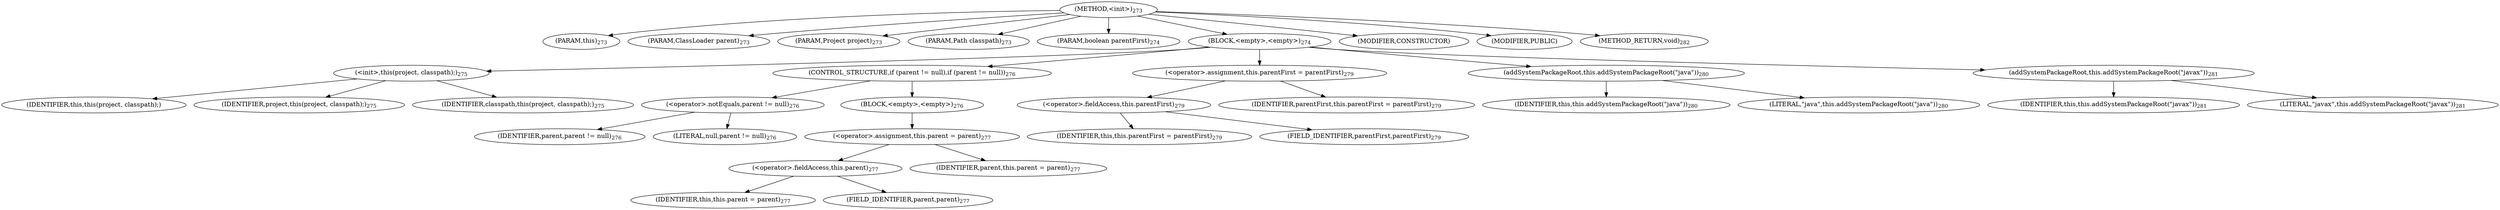 digraph "&lt;init&gt;" {  
"441" [label = <(METHOD,&lt;init&gt;)<SUB>273</SUB>> ]
"36" [label = <(PARAM,this)<SUB>273</SUB>> ]
"442" [label = <(PARAM,ClassLoader parent)<SUB>273</SUB>> ]
"443" [label = <(PARAM,Project project)<SUB>273</SUB>> ]
"444" [label = <(PARAM,Path classpath)<SUB>273</SUB>> ]
"445" [label = <(PARAM,boolean parentFirst)<SUB>274</SUB>> ]
"446" [label = <(BLOCK,&lt;empty&gt;,&lt;empty&gt;)<SUB>274</SUB>> ]
"447" [label = <(&lt;init&gt;,this(project, classpath);)<SUB>275</SUB>> ]
"35" [label = <(IDENTIFIER,this,this(project, classpath);)> ]
"448" [label = <(IDENTIFIER,project,this(project, classpath);)<SUB>275</SUB>> ]
"449" [label = <(IDENTIFIER,classpath,this(project, classpath);)<SUB>275</SUB>> ]
"450" [label = <(CONTROL_STRUCTURE,if (parent != null),if (parent != null))<SUB>276</SUB>> ]
"451" [label = <(&lt;operator&gt;.notEquals,parent != null)<SUB>276</SUB>> ]
"452" [label = <(IDENTIFIER,parent,parent != null)<SUB>276</SUB>> ]
"453" [label = <(LITERAL,null,parent != null)<SUB>276</SUB>> ]
"454" [label = <(BLOCK,&lt;empty&gt;,&lt;empty&gt;)<SUB>276</SUB>> ]
"455" [label = <(&lt;operator&gt;.assignment,this.parent = parent)<SUB>277</SUB>> ]
"456" [label = <(&lt;operator&gt;.fieldAccess,this.parent)<SUB>277</SUB>> ]
"37" [label = <(IDENTIFIER,this,this.parent = parent)<SUB>277</SUB>> ]
"457" [label = <(FIELD_IDENTIFIER,parent,parent)<SUB>277</SUB>> ]
"458" [label = <(IDENTIFIER,parent,this.parent = parent)<SUB>277</SUB>> ]
"459" [label = <(&lt;operator&gt;.assignment,this.parentFirst = parentFirst)<SUB>279</SUB>> ]
"460" [label = <(&lt;operator&gt;.fieldAccess,this.parentFirst)<SUB>279</SUB>> ]
"38" [label = <(IDENTIFIER,this,this.parentFirst = parentFirst)<SUB>279</SUB>> ]
"461" [label = <(FIELD_IDENTIFIER,parentFirst,parentFirst)<SUB>279</SUB>> ]
"462" [label = <(IDENTIFIER,parentFirst,this.parentFirst = parentFirst)<SUB>279</SUB>> ]
"463" [label = <(addSystemPackageRoot,this.addSystemPackageRoot(&quot;java&quot;))<SUB>280</SUB>> ]
"39" [label = <(IDENTIFIER,this,this.addSystemPackageRoot(&quot;java&quot;))<SUB>280</SUB>> ]
"464" [label = <(LITERAL,&quot;java&quot;,this.addSystemPackageRoot(&quot;java&quot;))<SUB>280</SUB>> ]
"465" [label = <(addSystemPackageRoot,this.addSystemPackageRoot(&quot;javax&quot;))<SUB>281</SUB>> ]
"40" [label = <(IDENTIFIER,this,this.addSystemPackageRoot(&quot;javax&quot;))<SUB>281</SUB>> ]
"466" [label = <(LITERAL,&quot;javax&quot;,this.addSystemPackageRoot(&quot;javax&quot;))<SUB>281</SUB>> ]
"467" [label = <(MODIFIER,CONSTRUCTOR)> ]
"468" [label = <(MODIFIER,PUBLIC)> ]
"469" [label = <(METHOD_RETURN,void)<SUB>282</SUB>> ]
  "441" -> "36" 
  "441" -> "442" 
  "441" -> "443" 
  "441" -> "444" 
  "441" -> "445" 
  "441" -> "446" 
  "441" -> "467" 
  "441" -> "468" 
  "441" -> "469" 
  "446" -> "447" 
  "446" -> "450" 
  "446" -> "459" 
  "446" -> "463" 
  "446" -> "465" 
  "447" -> "35" 
  "447" -> "448" 
  "447" -> "449" 
  "450" -> "451" 
  "450" -> "454" 
  "451" -> "452" 
  "451" -> "453" 
  "454" -> "455" 
  "455" -> "456" 
  "455" -> "458" 
  "456" -> "37" 
  "456" -> "457" 
  "459" -> "460" 
  "459" -> "462" 
  "460" -> "38" 
  "460" -> "461" 
  "463" -> "39" 
  "463" -> "464" 
  "465" -> "40" 
  "465" -> "466" 
}
